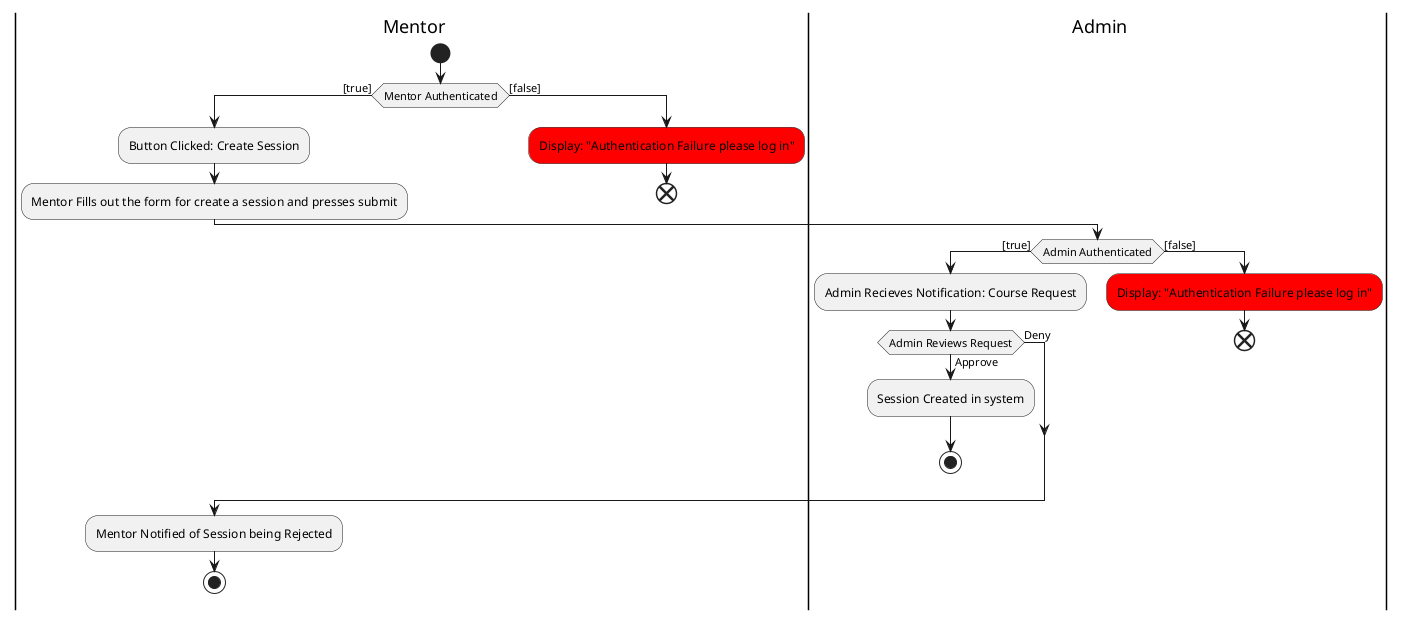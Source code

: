 @startuml CreateSession
' define swim lanes (optional)
|S1| Mentor
|S2| Admin

|S1|
start
if(Mentor Authenticated) then ([true])
:Button Clicked: Create Session;
:Mentor Fills out the form for create a session and presses submit;


|S2|
if(Admin Authenticated) then ([true])
:Admin Recieves Notification: Course Request;
if (Admin Reviews Request) then (Approve)
:Session Created in system;
stop
else(Deny)
endif
else ([false])
#red:Display: "Authentication Failure please log in";
end
endif


|S1|
:Mentor Notified of Session being Rejected;
stop
else ([false])
#red:Display: "Authentication Failure please log in";
end


@enduml
